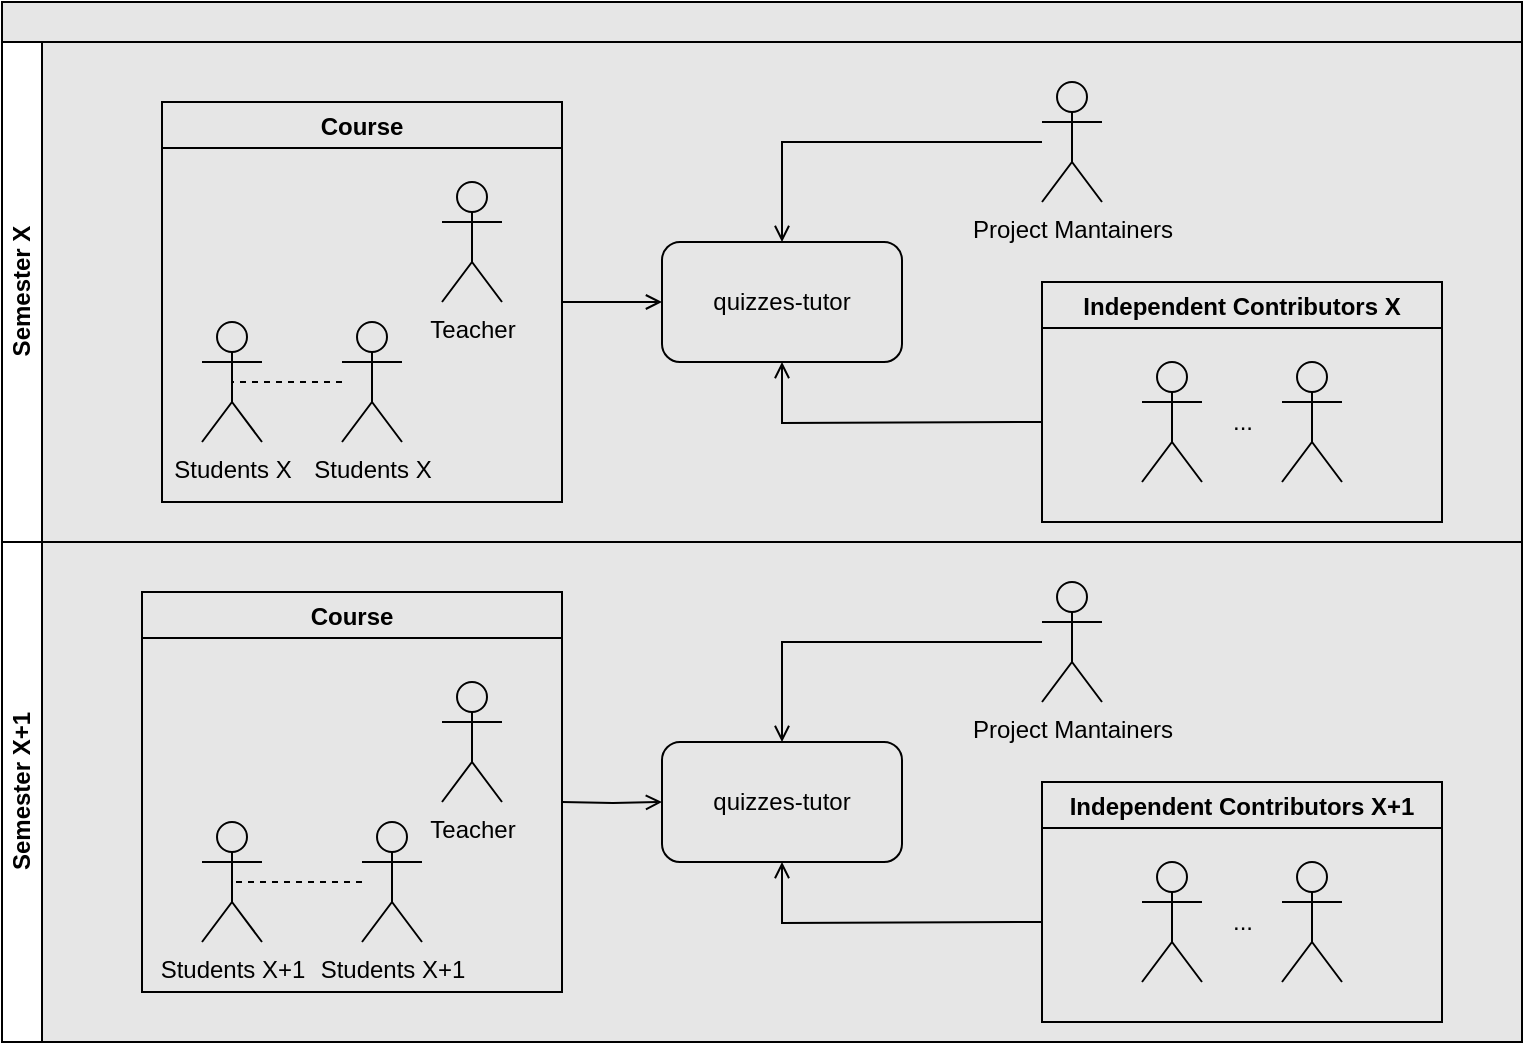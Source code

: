 <mxfile version="14.1.9" type="device"><diagram id="PT3bpkTvukQqYA20z33V" name="Page-1"><mxGraphModel dx="1483" dy="783" grid="1" gridSize="10" guides="1" tooltips="1" connect="1" arrows="1" fold="1" page="1" pageScale="1" pageWidth="850" pageHeight="1100" math="0" shadow="0"><root><mxCell id="0"/><mxCell id="1" parent="0"/><mxCell id="hO1_OX7FFb_AgwRnnuz7-2" value="Actor" style="shape=umlActor;verticalLabelPosition=bottom;verticalAlign=top;html=1;outlineConnect=0;strokeColor=#000000;fillColor=#E6E6E6;" vertex="1" parent="1"><mxGeometry x="450" y="110" width="30" height="60" as="geometry"/></mxCell><mxCell id="hO1_OX7FFb_AgwRnnuz7-3" value="Actor" style="shape=umlActor;verticalLabelPosition=bottom;verticalAlign=top;html=1;outlineConnect=0;strokeColor=#000000;fillColor=#E6E6E6;" vertex="1" parent="1"><mxGeometry x="590" y="130" width="30" height="60" as="geometry"/></mxCell><mxCell id="hO1_OX7FFb_AgwRnnuz7-5" value="Actor" style="shape=umlActor;verticalLabelPosition=bottom;verticalAlign=top;html=1;outlineConnect=0;strokeColor=#000000;fillColor=#E6E6E6;" vertex="1" parent="1"><mxGeometry x="300" y="160" width="30" height="60" as="geometry"/></mxCell><mxCell id="hO1_OX7FFb_AgwRnnuz7-14" value="" style="swimlane;html=1;childLayout=stackLayout;resizeParent=1;resizeParentMax=0;horizontal=1;startSize=20;horizontalStack=0;strokeColor=#000000;fillColor=#E6E6E6;" vertex="1" parent="1"><mxGeometry x="100" y="40" width="760" height="520" as="geometry"/></mxCell><mxCell id="hO1_OX7FFb_AgwRnnuz7-15" value="Semester X" style="swimlane;html=1;startSize=20;horizontal=0;" vertex="1" parent="hO1_OX7FFb_AgwRnnuz7-14"><mxGeometry y="20" width="760" height="250" as="geometry"/></mxCell><mxCell id="2_2o-RVly2B83f6Iuyst-4" value="" style="rounded=0;whiteSpace=wrap;html=1;fillColor=#E6E6E6;" parent="hO1_OX7FFb_AgwRnnuz7-15" vertex="1"><mxGeometry x="20" width="740" height="250" as="geometry"/></mxCell><mxCell id="hO1_OX7FFb_AgwRnnuz7-31" style="edgeStyle=orthogonalEdgeStyle;rounded=0;orthogonalLoop=1;jettySize=auto;html=1;exitX=1;exitY=0.5;exitDx=0;exitDy=0;entryX=0;entryY=0.5;entryDx=0;entryDy=0;endArrow=open;endFill=0;" edge="1" parent="hO1_OX7FFb_AgwRnnuz7-15" source="hO1_OX7FFb_AgwRnnuz7-18" target="hO1_OX7FFb_AgwRnnuz7-30"><mxGeometry relative="1" as="geometry"/></mxCell><mxCell id="hO1_OX7FFb_AgwRnnuz7-18" value="Course" style="swimlane;strokeColor=#000000;fillColor=#E6E6E6;" vertex="1" parent="hO1_OX7FFb_AgwRnnuz7-15"><mxGeometry x="80" y="30" width="200" height="200" as="geometry"/></mxCell><mxCell id="hO1_OX7FFb_AgwRnnuz7-4" value="Students X" style="shape=umlActor;verticalLabelPosition=bottom;verticalAlign=top;html=1;outlineConnect=0;strokeColor=#000000;fillColor=#E6E6E6;" vertex="1" parent="hO1_OX7FFb_AgwRnnuz7-18"><mxGeometry x="20" y="110" width="30" height="60" as="geometry"/></mxCell><mxCell id="hO1_OX7FFb_AgwRnnuz7-20" style="edgeStyle=orthogonalEdgeStyle;rounded=0;orthogonalLoop=1;jettySize=auto;html=1;entryX=0.5;entryY=0.5;entryDx=0;entryDy=0;entryPerimeter=0;dashed=1;endArrow=none;endFill=0;" edge="1" parent="hO1_OX7FFb_AgwRnnuz7-18" source="hO1_OX7FFb_AgwRnnuz7-19" target="hO1_OX7FFb_AgwRnnuz7-4"><mxGeometry relative="1" as="geometry"/></mxCell><mxCell id="hO1_OX7FFb_AgwRnnuz7-19" value="Students X" style="shape=umlActor;verticalLabelPosition=bottom;verticalAlign=top;html=1;outlineConnect=0;strokeColor=#000000;fillColor=#E6E6E6;" vertex="1" parent="hO1_OX7FFb_AgwRnnuz7-18"><mxGeometry x="90" y="110" width="30" height="60" as="geometry"/></mxCell><mxCell id="hO1_OX7FFb_AgwRnnuz7-21" value="Teacher" style="shape=umlActor;verticalLabelPosition=bottom;verticalAlign=top;html=1;outlineConnect=0;strokeColor=#000000;fillColor=#E6E6E6;" vertex="1" parent="hO1_OX7FFb_AgwRnnuz7-18"><mxGeometry x="140" y="40" width="30" height="60" as="geometry"/></mxCell><mxCell id="hO1_OX7FFb_AgwRnnuz7-30" value="quizzes-tutor" style="rounded=1;whiteSpace=wrap;html=1;strokeColor=#000000;fillColor=#E6E6E6;" vertex="1" parent="hO1_OX7FFb_AgwRnnuz7-15"><mxGeometry x="330" y="100" width="120" height="60" as="geometry"/></mxCell><mxCell id="hO1_OX7FFb_AgwRnnuz7-35" style="edgeStyle=orthogonalEdgeStyle;rounded=0;orthogonalLoop=1;jettySize=auto;html=1;endArrow=open;endFill=0;" edge="1" parent="hO1_OX7FFb_AgwRnnuz7-15" source="hO1_OX7FFb_AgwRnnuz7-32" target="hO1_OX7FFb_AgwRnnuz7-30"><mxGeometry relative="1" as="geometry"/></mxCell><mxCell id="hO1_OX7FFb_AgwRnnuz7-32" value="Project Mantainers" style="shape=umlActor;verticalLabelPosition=bottom;verticalAlign=top;html=1;outlineConnect=0;strokeColor=#000000;fillColor=#E6E6E6;" vertex="1" parent="hO1_OX7FFb_AgwRnnuz7-15"><mxGeometry x="520" y="20" width="30" height="60" as="geometry"/></mxCell><mxCell id="hO1_OX7FFb_AgwRnnuz7-36" style="edgeStyle=orthogonalEdgeStyle;rounded=0;orthogonalLoop=1;jettySize=auto;html=1;entryX=0.5;entryY=1;entryDx=0;entryDy=0;endArrow=open;endFill=0;" edge="1" parent="hO1_OX7FFb_AgwRnnuz7-15" target="hO1_OX7FFb_AgwRnnuz7-30"><mxGeometry relative="1" as="geometry"><mxPoint x="520" y="190" as="sourcePoint"/></mxGeometry></mxCell><mxCell id="hO1_OX7FFb_AgwRnnuz7-50" value="" style="shape=umlActor;verticalLabelPosition=bottom;verticalAlign=top;html=1;outlineConnect=0;strokeColor=#000000;fillColor=#E6E6E6;" vertex="1" parent="hO1_OX7FFb_AgwRnnuz7-15"><mxGeometry x="570" y="160" width="30" height="60" as="geometry"/></mxCell><mxCell id="hO1_OX7FFb_AgwRnnuz7-51" value="Independent Contributors X" style="swimlane;strokeColor=#000000;fillColor=#E6E6E6;startSize=23;" vertex="1" parent="hO1_OX7FFb_AgwRnnuz7-15"><mxGeometry x="520" y="120" width="200" height="120" as="geometry"/></mxCell><mxCell id="hO1_OX7FFb_AgwRnnuz7-52" value="" style="shape=umlActor;verticalLabelPosition=bottom;verticalAlign=top;html=1;outlineConnect=0;strokeColor=#000000;fillColor=#E6E6E6;" vertex="1" parent="hO1_OX7FFb_AgwRnnuz7-15"><mxGeometry x="640" y="160" width="30" height="60" as="geometry"/></mxCell><mxCell id="hO1_OX7FFb_AgwRnnuz7-53" value="..." style="text;html=1;align=center;verticalAlign=middle;resizable=0;points=[];autosize=1;" vertex="1" parent="hO1_OX7FFb_AgwRnnuz7-15"><mxGeometry x="605" y="180" width="30" height="20" as="geometry"/></mxCell><mxCell id="hO1_OX7FFb_AgwRnnuz7-16" value="Semester X+1" style="swimlane;html=1;startSize=20;horizontal=0;" vertex="1" parent="hO1_OX7FFb_AgwRnnuz7-14"><mxGeometry y="270" width="760" height="250" as="geometry"/></mxCell><mxCell id="hO1_OX7FFb_AgwRnnuz7-1" value="" style="rounded=0;whiteSpace=wrap;html=1;fillColor=#E6E6E6;" vertex="1" parent="hO1_OX7FFb_AgwRnnuz7-16"><mxGeometry x="20" width="740" height="250" as="geometry"/></mxCell><mxCell id="hO1_OX7FFb_AgwRnnuz7-23" value="Course" style="swimlane;strokeColor=#000000;fillColor=#E6E6E6;" vertex="1" parent="hO1_OX7FFb_AgwRnnuz7-16"><mxGeometry x="70" y="25" width="210" height="200" as="geometry"/></mxCell><mxCell id="hO1_OX7FFb_AgwRnnuz7-24" value="Students X+1" style="shape=umlActor;verticalLabelPosition=bottom;verticalAlign=top;html=1;outlineConnect=0;strokeColor=#000000;fillColor=#E6E6E6;" vertex="1" parent="hO1_OX7FFb_AgwRnnuz7-16"><mxGeometry x="100" y="140" width="30" height="60" as="geometry"/></mxCell><mxCell id="hO1_OX7FFb_AgwRnnuz7-26" value="Students X+1" style="shape=umlActor;verticalLabelPosition=bottom;verticalAlign=top;html=1;outlineConnect=0;strokeColor=#000000;fillColor=#E6E6E6;" vertex="1" parent="hO1_OX7FFb_AgwRnnuz7-16"><mxGeometry x="180" y="140" width="30" height="60" as="geometry"/></mxCell><mxCell id="hO1_OX7FFb_AgwRnnuz7-25" style="edgeStyle=orthogonalEdgeStyle;rounded=0;orthogonalLoop=1;jettySize=auto;html=1;entryX=0.5;entryY=0.5;entryDx=0;entryDy=0;entryPerimeter=0;dashed=1;endArrow=none;endFill=0;" edge="1" parent="hO1_OX7FFb_AgwRnnuz7-16" source="hO1_OX7FFb_AgwRnnuz7-26" target="hO1_OX7FFb_AgwRnnuz7-24"><mxGeometry relative="1" as="geometry"/></mxCell><mxCell id="hO1_OX7FFb_AgwRnnuz7-27" value="Teacher" style="shape=umlActor;verticalLabelPosition=bottom;verticalAlign=top;html=1;outlineConnect=0;strokeColor=#000000;fillColor=#E6E6E6;" vertex="1" parent="hO1_OX7FFb_AgwRnnuz7-16"><mxGeometry x="220" y="70" width="30" height="60" as="geometry"/></mxCell><mxCell id="hO1_OX7FFb_AgwRnnuz7-39" style="edgeStyle=orthogonalEdgeStyle;rounded=0;orthogonalLoop=1;jettySize=auto;html=1;exitX=1;exitY=0.5;exitDx=0;exitDy=0;entryX=0;entryY=0.5;entryDx=0;entryDy=0;endArrow=open;endFill=0;" edge="1" parent="hO1_OX7FFb_AgwRnnuz7-16" target="hO1_OX7FFb_AgwRnnuz7-40"><mxGeometry relative="1" as="geometry"><mxPoint x="280" y="130.0" as="sourcePoint"/></mxGeometry></mxCell><mxCell id="hO1_OX7FFb_AgwRnnuz7-40" value="quizzes-tutor" style="rounded=1;whiteSpace=wrap;html=1;strokeColor=#000000;fillColor=#E6E6E6;" vertex="1" parent="hO1_OX7FFb_AgwRnnuz7-16"><mxGeometry x="330" y="100" width="120" height="60" as="geometry"/></mxCell><mxCell id="hO1_OX7FFb_AgwRnnuz7-41" style="edgeStyle=orthogonalEdgeStyle;rounded=0;orthogonalLoop=1;jettySize=auto;html=1;endArrow=open;endFill=0;" edge="1" parent="hO1_OX7FFb_AgwRnnuz7-16" source="hO1_OX7FFb_AgwRnnuz7-42" target="hO1_OX7FFb_AgwRnnuz7-40"><mxGeometry relative="1" as="geometry"/></mxCell><mxCell id="hO1_OX7FFb_AgwRnnuz7-42" value="Project Mantainers" style="shape=umlActor;verticalLabelPosition=bottom;verticalAlign=top;html=1;outlineConnect=0;strokeColor=#000000;fillColor=#E6E6E6;" vertex="1" parent="hO1_OX7FFb_AgwRnnuz7-16"><mxGeometry x="520" y="20" width="30" height="60" as="geometry"/></mxCell><mxCell id="hO1_OX7FFb_AgwRnnuz7-43" style="edgeStyle=orthogonalEdgeStyle;rounded=0;orthogonalLoop=1;jettySize=auto;html=1;entryX=0.5;entryY=1;entryDx=0;entryDy=0;endArrow=open;endFill=0;" edge="1" parent="hO1_OX7FFb_AgwRnnuz7-16" target="hO1_OX7FFb_AgwRnnuz7-40"><mxGeometry relative="1" as="geometry"><mxPoint x="520" y="190" as="sourcePoint"/></mxGeometry></mxCell><mxCell id="hO1_OX7FFb_AgwRnnuz7-44" value="" style="shape=umlActor;verticalLabelPosition=bottom;verticalAlign=top;html=1;outlineConnect=0;strokeColor=#000000;fillColor=#E6E6E6;" vertex="1" parent="hO1_OX7FFb_AgwRnnuz7-16"><mxGeometry x="570" y="160" width="30" height="60" as="geometry"/></mxCell><mxCell id="hO1_OX7FFb_AgwRnnuz7-46" value="Independent Contributors X+1" style="swimlane;strokeColor=#000000;fillColor=#E6E6E6;startSize=23;" vertex="1" parent="hO1_OX7FFb_AgwRnnuz7-16"><mxGeometry x="520" y="120" width="200" height="120" as="geometry"/></mxCell><mxCell id="hO1_OX7FFb_AgwRnnuz7-47" value="" style="shape=umlActor;verticalLabelPosition=bottom;verticalAlign=top;html=1;outlineConnect=0;strokeColor=#000000;fillColor=#E6E6E6;" vertex="1" parent="hO1_OX7FFb_AgwRnnuz7-16"><mxGeometry x="640" y="160" width="30" height="60" as="geometry"/></mxCell><mxCell id="hO1_OX7FFb_AgwRnnuz7-48" value="..." style="text;html=1;align=center;verticalAlign=middle;resizable=0;points=[];autosize=1;" vertex="1" parent="hO1_OX7FFb_AgwRnnuz7-16"><mxGeometry x="605" y="180" width="30" height="20" as="geometry"/></mxCell></root></mxGraphModel></diagram></mxfile>